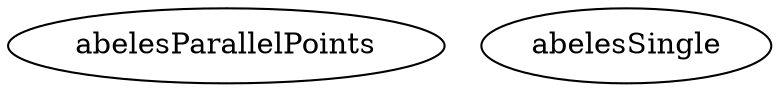 /* Created by mdot for Matlab */
digraph m2html {

  abelesParallelPoints [URL="abelesParallelPoints.html"];
  abelesSingle [URL="abelesSingle.html"];
}